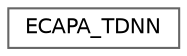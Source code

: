 digraph "Graphical Class Hierarchy"
{
 // LATEX_PDF_SIZE
  bgcolor="transparent";
  edge [fontname=Helvetica,fontsize=10,labelfontname=Helvetica,labelfontsize=10];
  node [fontname=Helvetica,fontsize=10,shape=box,height=0.2,width=0.4];
  rankdir="LR";
  Node0 [id="Node000000",label="ECAPA_TDNN",height=0.2,width=0.4,color="grey40", fillcolor="white", style="filled",URL="$class_e_c_a_p_a___t_d_n_n.html",tooltip=" "];
}
